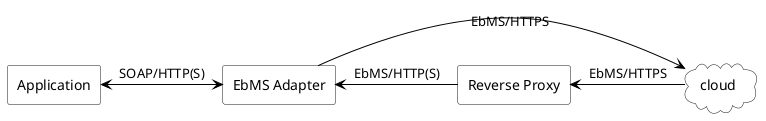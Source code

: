 @startuml
skinparam BackgroundColor transparent
skinparam componentStyle rectangle
skinparam compnentBackgroundColor #White
skinparam ArrowColor #Black

[Application] as app #White
[EbMS Adapter] as ebms #White
[Reverse Proxy] as proxy #White
cloud cloud as cloud #White

app <-ri-> ebms : SOAP/HTTP(S)
ebms <-ri- proxy : EbMS/HTTP(S)
proxy <-ri- cloud : EbMS/HTTPS
ebms -ri-> cloud : EbMS/HTTPS

@enduml